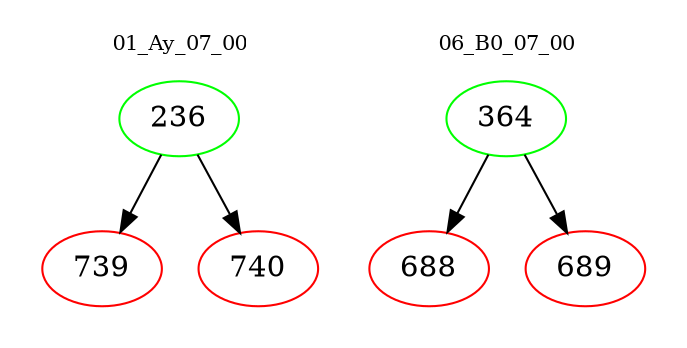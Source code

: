digraph{
subgraph cluster_0 {
color = white
label = "01_Ay_07_00";
fontsize=10;
T0_236 [label="236", color="green"]
T0_236 -> T0_739 [color="black"]
T0_739 [label="739", color="red"]
T0_236 -> T0_740 [color="black"]
T0_740 [label="740", color="red"]
}
subgraph cluster_1 {
color = white
label = "06_B0_07_00";
fontsize=10;
T1_364 [label="364", color="green"]
T1_364 -> T1_688 [color="black"]
T1_688 [label="688", color="red"]
T1_364 -> T1_689 [color="black"]
T1_689 [label="689", color="red"]
}
}
